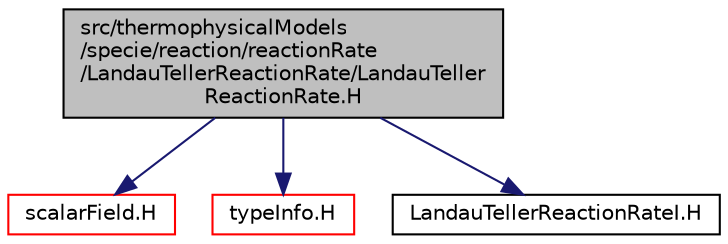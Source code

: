 digraph "src/thermophysicalModels/specie/reaction/reactionRate/LandauTellerReactionRate/LandauTellerReactionRate.H"
{
  bgcolor="transparent";
  edge [fontname="Helvetica",fontsize="10",labelfontname="Helvetica",labelfontsize="10"];
  node [fontname="Helvetica",fontsize="10",shape=record];
  Node1 [label="src/thermophysicalModels\l/specie/reaction/reactionRate\l/LandauTellerReactionRate/LandauTeller\lReactionRate.H",height=0.2,width=0.4,color="black", fillcolor="grey75", style="filled", fontcolor="black"];
  Node1 -> Node2 [color="midnightblue",fontsize="10",style="solid",fontname="Helvetica"];
  Node2 [label="scalarField.H",height=0.2,width=0.4,color="red",URL="$a08130.html"];
  Node1 -> Node3 [color="midnightblue",fontsize="10",style="solid",fontname="Helvetica"];
  Node3 [label="typeInfo.H",height=0.2,width=0.4,color="red",URL="$a08025.html"];
  Node1 -> Node4 [color="midnightblue",fontsize="10",style="solid",fontname="Helvetica"];
  Node4 [label="LandauTellerReactionRateI.H",height=0.2,width=0.4,color="black",URL="$a10554.html"];
}
